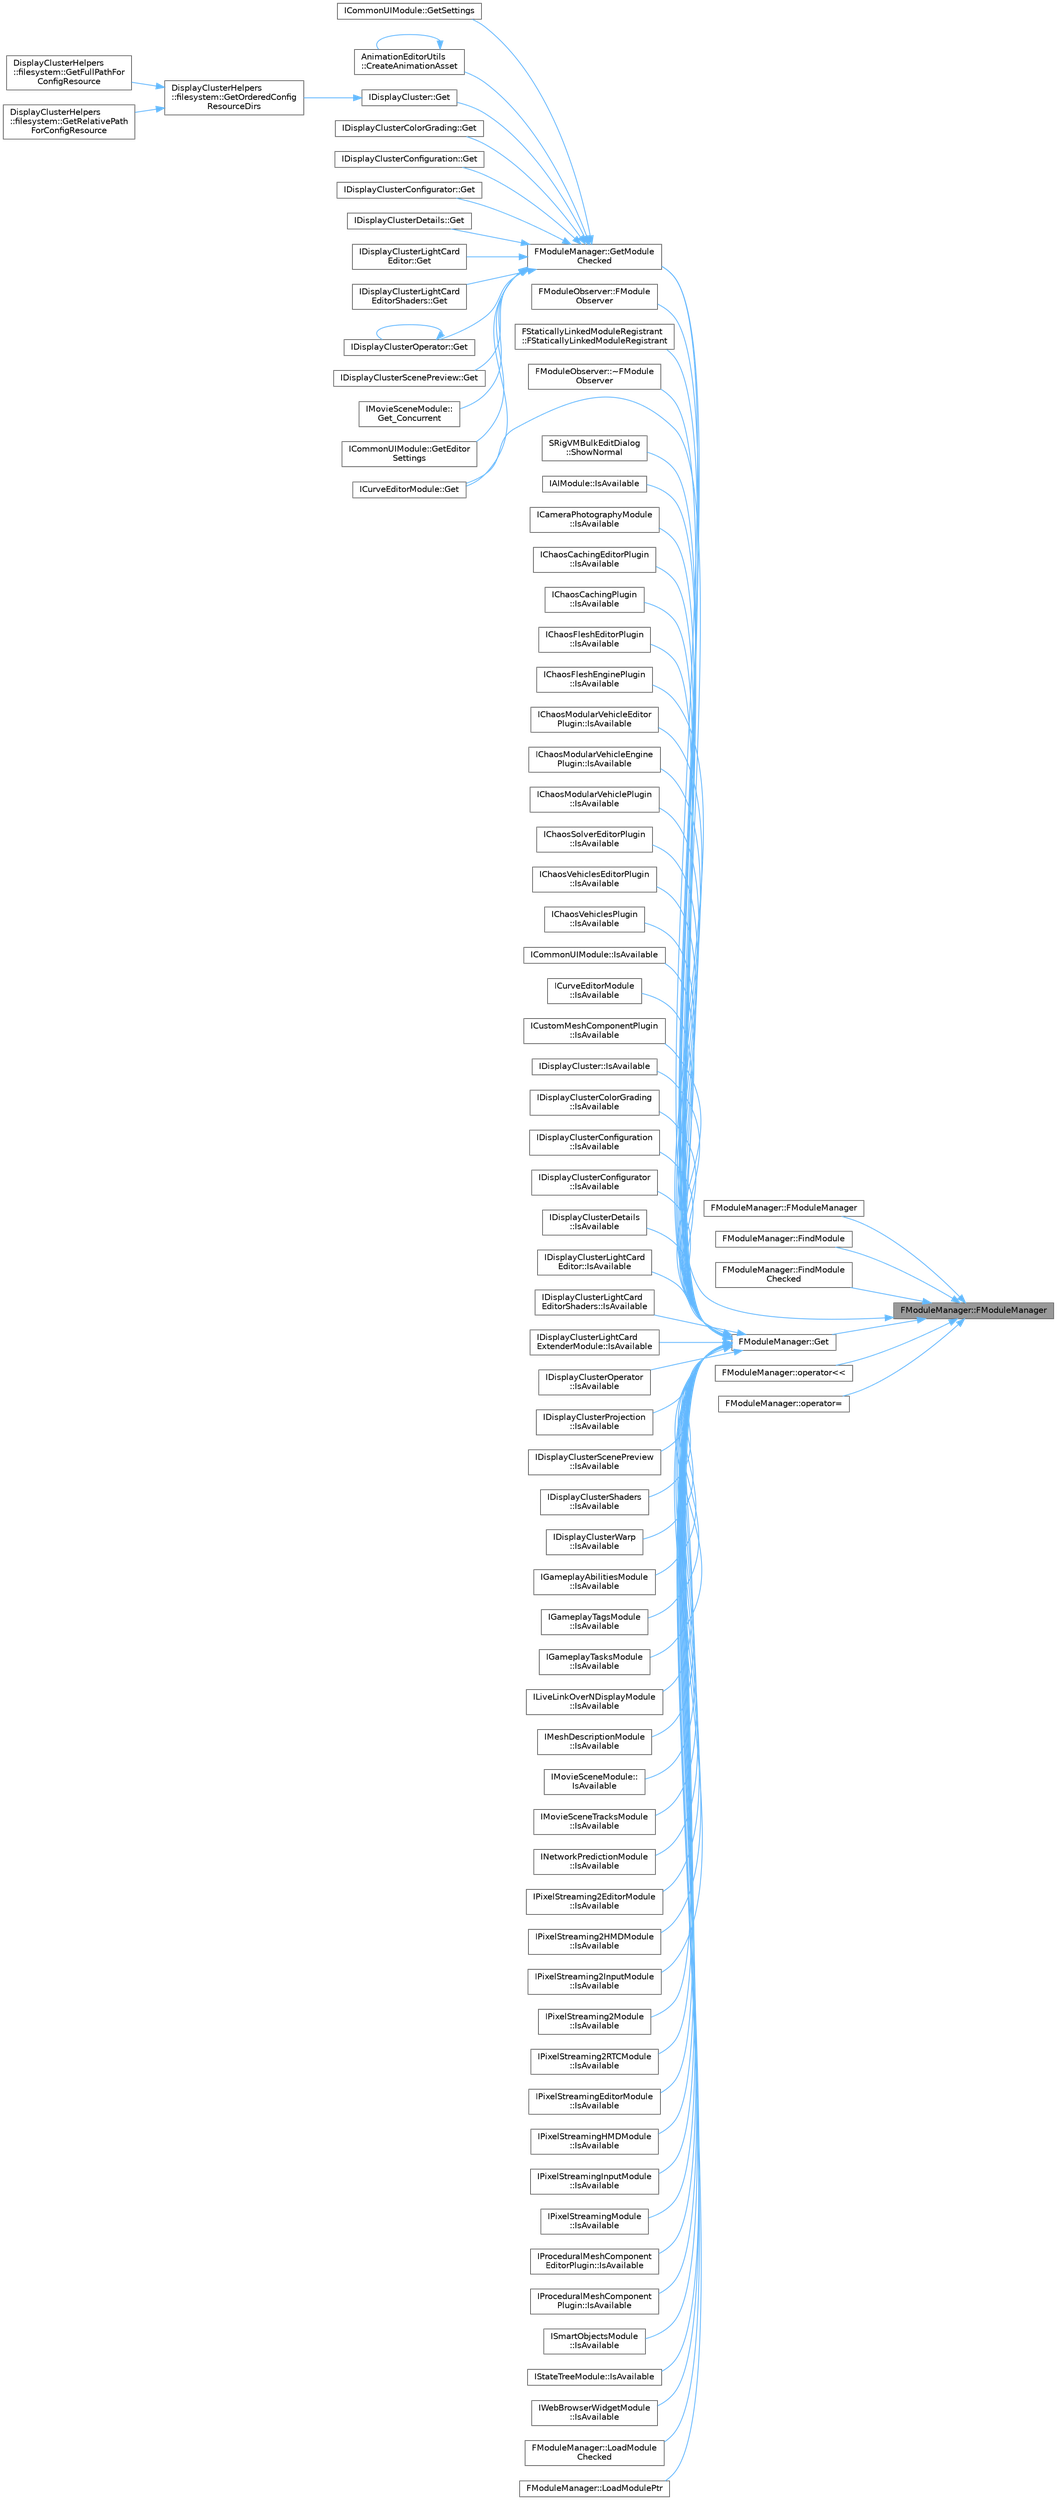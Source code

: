 digraph "FModuleManager::FModuleManager"
{
 // INTERACTIVE_SVG=YES
 // LATEX_PDF_SIZE
  bgcolor="transparent";
  edge [fontname=Helvetica,fontsize=10,labelfontname=Helvetica,labelfontsize=10];
  node [fontname=Helvetica,fontsize=10,shape=box,height=0.2,width=0.4];
  rankdir="RL";
  Node1 [id="Node000001",label="FModuleManager::FModuleManager",height=0.2,width=0.4,color="gray40", fillcolor="grey60", style="filled", fontcolor="black",tooltip="Hidden constructor."];
  Node1 -> Node2 [id="edge1_Node000001_Node000002",dir="back",color="steelblue1",style="solid",tooltip=" "];
  Node2 [id="Node000002",label="FModuleManager::FModuleManager",height=0.2,width=0.4,color="grey40", fillcolor="white", style="filled",URL="$dd/dbe/classFModuleManager.html#ae2bb4759869e86e3c685c16d48680bdd",tooltip=" "];
  Node1 -> Node3 [id="edge2_Node000001_Node000003",dir="back",color="steelblue1",style="solid",tooltip=" "];
  Node3 [id="Node000003",label="FModuleManager::FindModule",height=0.2,width=0.4,color="grey40", fillcolor="white", style="filled",URL="$dd/dbe/classFModuleManager.html#aa03b9ffb36f82f6828bd3f3707898d66",tooltip=" "];
  Node1 -> Node4 [id="edge3_Node000001_Node000004",dir="back",color="steelblue1",style="solid",tooltip=" "];
  Node4 [id="Node000004",label="FModuleManager::FindModule\lChecked",height=0.2,width=0.4,color="grey40", fillcolor="white", style="filled",URL="$dd/dbe/classFModuleManager.html#ad4fb3ef12d1b1179415aa9d62f4549ae",tooltip=" "];
  Node1 -> Node5 [id="edge4_Node000001_Node000005",dir="back",color="steelblue1",style="solid",tooltip=" "];
  Node5 [id="Node000005",label="FModuleManager::Get",height=0.2,width=0.4,color="grey40", fillcolor="white", style="filled",URL="$dd/dbe/classFModuleManager.html#a4035f1cd1c863f7efb0cac6fef1e0706",tooltip="Gets the singleton instance of the module manager."];
  Node5 -> Node6 [id="edge5_Node000005_Node000006",dir="back",color="steelblue1",style="solid",tooltip=" "];
  Node6 [id="Node000006",label="FModuleObserver::FModule\lObserver",height=0.2,width=0.4,color="grey40", fillcolor="white", style="filled",URL="$d1/d08/classFModuleObserver.html#acb58242c6457276d0bef698d114d9971",tooltip="Constructor."];
  Node5 -> Node7 [id="edge6_Node000005_Node000007",dir="back",color="steelblue1",style="solid",tooltip=" "];
  Node7 [id="Node000007",label="FStaticallyLinkedModuleRegistrant\l::FStaticallyLinkedModuleRegistrant",height=0.2,width=0.4,color="grey40", fillcolor="white", style="filled",URL="$d3/d95/classFStaticallyLinkedModuleRegistrant.html#aafaa34abb71e7a26017ee8b0ecc588b8",tooltip="Explicit constructor that registers a statically linked module."];
  Node5 -> Node8 [id="edge7_Node000005_Node000008",dir="back",color="steelblue1",style="solid",tooltip=" "];
  Node8 [id="Node000008",label="FModuleObserver::~FModule\lObserver",height=0.2,width=0.4,color="grey40", fillcolor="white", style="filled",URL="$d1/d08/classFModuleObserver.html#a08b4d0593f591d749bbb8238f32cfbba",tooltip=" "];
  Node5 -> Node9 [id="edge8_Node000005_Node000009",dir="back",color="steelblue1",style="solid",tooltip=" "];
  Node9 [id="Node000009",label="ICurveEditorModule::Get",height=0.2,width=0.4,color="grey40", fillcolor="white", style="filled",URL="$d0/deb/classICurveEditorModule.html#ac5f8c0095488f993c1fef82c553e06b4",tooltip=" "];
  Node5 -> Node10 [id="edge9_Node000005_Node000010",dir="back",color="steelblue1",style="solid",tooltip=" "];
  Node10 [id="Node000010",label="FModuleManager::GetModule\lChecked",height=0.2,width=0.4,color="grey40", fillcolor="white", style="filled",URL="$dd/dbe/classFModuleManager.html#ad6b07e263e8862f6f71891440a632208",tooltip="Gets a module by name, checking to ensure it exists."];
  Node10 -> Node11 [id="edge10_Node000010_Node000011",dir="back",color="steelblue1",style="solid",tooltip=" "];
  Node11 [id="Node000011",label="AnimationEditorUtils\l::CreateAnimationAsset",height=0.2,width=0.4,color="grey40", fillcolor="white", style="filled",URL="$d6/d71/namespaceAnimationEditorUtils.html#af3a8071c018c5633e493934f64450342",tooltip=" "];
  Node11 -> Node11 [id="edge11_Node000011_Node000011",dir="back",color="steelblue1",style="solid",tooltip=" "];
  Node10 -> Node9 [id="edge12_Node000010_Node000009",dir="back",color="steelblue1",style="solid",tooltip=" "];
  Node10 -> Node12 [id="edge13_Node000010_Node000012",dir="back",color="steelblue1",style="solid",tooltip=" "];
  Node12 [id="Node000012",label="IDisplayCluster::Get",height=0.2,width=0.4,color="grey40", fillcolor="white", style="filled",URL="$d0/df1/classIDisplayCluster.html#a79d983d3b29fff99676d183bf17e2213",tooltip="Singleton-like access to this module's interface."];
  Node12 -> Node13 [id="edge14_Node000012_Node000013",dir="back",color="steelblue1",style="solid",tooltip=" "];
  Node13 [id="Node000013",label="DisplayClusterHelpers\l::filesystem::GetOrderedConfig\lResourceDirs",height=0.2,width=0.4,color="grey40", fillcolor="white", style="filled",URL="$d0/d2f/namespaceDisplayClusterHelpers_1_1filesystem.html#ad2328057731a9777f664eef7bb71b018",tooltip="Get ordered search base dirs for resources."];
  Node13 -> Node14 [id="edge15_Node000013_Node000014",dir="back",color="steelblue1",style="solid",tooltip=" "];
  Node14 [id="Node000014",label="DisplayClusterHelpers\l::filesystem::GetFullPathFor\lConfigResource",height=0.2,width=0.4,color="grey40", fillcolor="white", style="filled",URL="$d0/d2f/namespaceDisplayClusterHelpers_1_1filesystem.html#a99327908fd610ff6dc8c0fb4a3725fb6",tooltip=" "];
  Node13 -> Node15 [id="edge16_Node000013_Node000015",dir="back",color="steelblue1",style="solid",tooltip=" "];
  Node15 [id="Node000015",label="DisplayClusterHelpers\l::filesystem::GetRelativePath\lForConfigResource",height=0.2,width=0.4,color="grey40", fillcolor="white", style="filled",URL="$d0/d2f/namespaceDisplayClusterHelpers_1_1filesystem.html#a0db99ab7b81af7ac0cb02f865f63bc48",tooltip="Getting the relative path to an external file."];
  Node10 -> Node16 [id="edge17_Node000010_Node000016",dir="back",color="steelblue1",style="solid",tooltip=" "];
  Node16 [id="Node000016",label="IDisplayClusterColorGrading::Get",height=0.2,width=0.4,color="grey40", fillcolor="white", style="filled",URL="$db/d99/classIDisplayClusterColorGrading.html#a8f864ce315cafca21a956cc047558433",tooltip="Singleton-like access to this module's interface."];
  Node10 -> Node17 [id="edge18_Node000010_Node000017",dir="back",color="steelblue1",style="solid",tooltip=" "];
  Node17 [id="Node000017",label="IDisplayClusterConfiguration::Get",height=0.2,width=0.4,color="grey40", fillcolor="white", style="filled",URL="$dd/d82/classIDisplayClusterConfiguration.html#afb71b76df02d411f9e30d97bbedc1338",tooltip="Singleton-like access to this module's interface."];
  Node10 -> Node18 [id="edge19_Node000010_Node000018",dir="back",color="steelblue1",style="solid",tooltip=" "];
  Node18 [id="Node000018",label="IDisplayClusterConfigurator::Get",height=0.2,width=0.4,color="grey40", fillcolor="white", style="filled",URL="$d6/d2c/classIDisplayClusterConfigurator.html#a3866e85523a9300d91e13c1487a65c9f",tooltip="Singleton-like access to this module's interface."];
  Node10 -> Node19 [id="edge20_Node000010_Node000019",dir="back",color="steelblue1",style="solid",tooltip=" "];
  Node19 [id="Node000019",label="IDisplayClusterDetails::Get",height=0.2,width=0.4,color="grey40", fillcolor="white", style="filled",URL="$dc/d35/classIDisplayClusterDetails.html#a8cd0237bb2011fce208ad9686ab3683f",tooltip="Singleton-like access to this module's interface."];
  Node10 -> Node20 [id="edge21_Node000010_Node000020",dir="back",color="steelblue1",style="solid",tooltip=" "];
  Node20 [id="Node000020",label="IDisplayClusterLightCard\lEditor::Get",height=0.2,width=0.4,color="grey40", fillcolor="white", style="filled",URL="$d5/ddb/classIDisplayClusterLightCardEditor.html#af10f5ab189a0518982b9ab0a03fb1dc9",tooltip="Singleton-like access to this module's interface."];
  Node10 -> Node21 [id="edge22_Node000010_Node000021",dir="back",color="steelblue1",style="solid",tooltip=" "];
  Node21 [id="Node000021",label="IDisplayClusterLightCard\lEditorShaders::Get",height=0.2,width=0.4,color="grey40", fillcolor="white", style="filled",URL="$d8/d59/classIDisplayClusterLightCardEditorShaders.html#a460262ea02f19eca3159665bad1def62",tooltip="Singleton-like access to this module's interface."];
  Node10 -> Node22 [id="edge23_Node000010_Node000022",dir="back",color="steelblue1",style="solid",tooltip=" "];
  Node22 [id="Node000022",label="IDisplayClusterOperator::Get",height=0.2,width=0.4,color="grey40", fillcolor="white", style="filled",URL="$d3/d6e/classIDisplayClusterOperator.html#a8d57708f4db41139a9976b785b972aef",tooltip="Singleton-like access to this module's interface."];
  Node22 -> Node22 [id="edge24_Node000022_Node000022",dir="back",color="steelblue1",style="solid",tooltip=" "];
  Node10 -> Node23 [id="edge25_Node000010_Node000023",dir="back",color="steelblue1",style="solid",tooltip=" "];
  Node23 [id="Node000023",label="IDisplayClusterScenePreview::Get",height=0.2,width=0.4,color="grey40", fillcolor="white", style="filled",URL="$d4/de8/classIDisplayClusterScenePreview.html#a3833988c76ef2d02b0183bb036b9dce0",tooltip="Singleton-like access to this module's interface."];
  Node10 -> Node24 [id="edge26_Node000010_Node000024",dir="back",color="steelblue1",style="solid",tooltip=" "];
  Node24 [id="Node000024",label="IMovieSceneModule::\lGet_Concurrent",height=0.2,width=0.4,color="grey40", fillcolor="white", style="filled",URL="$d3/d7d/classIMovieSceneModule.html#a2ec9006b8d50a997dc03c48850b065b1",tooltip=" "];
  Node10 -> Node25 [id="edge27_Node000010_Node000025",dir="back",color="steelblue1",style="solid",tooltip=" "];
  Node25 [id="Node000025",label="ICommonUIModule::GetEditor\lSettings",height=0.2,width=0.4,color="grey40", fillcolor="white", style="filled",URL="$da/d7f/classICommonUIModule.html#a7c06c1ff3af106f7532289780e9d13be",tooltip=" "];
  Node10 -> Node26 [id="edge28_Node000010_Node000026",dir="back",color="steelblue1",style="solid",tooltip=" "];
  Node26 [id="Node000026",label="ICommonUIModule::GetSettings",height=0.2,width=0.4,color="grey40", fillcolor="white", style="filled",URL="$da/d7f/classICommonUIModule.html#a0ff413aff5bf3be3b0305bd29e6931f9",tooltip=" "];
  Node5 -> Node27 [id="edge29_Node000005_Node000027",dir="back",color="steelblue1",style="solid",tooltip=" "];
  Node27 [id="Node000027",label="IAIModule::IsAvailable",height=0.2,width=0.4,color="grey40", fillcolor="white", style="filled",URL="$d3/dfd/classIAIModule.html#acc0a776a1f022416568e9ab3ebe5b102",tooltip="Checks to see if this module is loaded and ready."];
  Node5 -> Node28 [id="edge30_Node000005_Node000028",dir="back",color="steelblue1",style="solid",tooltip=" "];
  Node28 [id="Node000028",label="ICameraPhotographyModule\l::IsAvailable",height=0.2,width=0.4,color="grey40", fillcolor="white", style="filled",URL="$da/de1/classICameraPhotographyModule.html#a2c200671549fe8678555936dd9162ae5",tooltip="Checks to see if this module is loaded and ready."];
  Node5 -> Node29 [id="edge31_Node000005_Node000029",dir="back",color="steelblue1",style="solid",tooltip=" "];
  Node29 [id="Node000029",label="IChaosCachingEditorPlugin\l::IsAvailable",height=0.2,width=0.4,color="grey40", fillcolor="white", style="filled",URL="$dc/d73/classIChaosCachingEditorPlugin.html#a2d96c7fa47c81957ab92eb43820fa09d",tooltip="Checks to see if this module is loaded and ready."];
  Node5 -> Node30 [id="edge32_Node000005_Node000030",dir="back",color="steelblue1",style="solid",tooltip=" "];
  Node30 [id="Node000030",label="IChaosCachingPlugin\l::IsAvailable",height=0.2,width=0.4,color="grey40", fillcolor="white", style="filled",URL="$d0/de3/classIChaosCachingPlugin.html#a718d9138bdfdad62ebeb0ba560707833",tooltip="Checks to see if this module is loaded and ready."];
  Node5 -> Node31 [id="edge33_Node000005_Node000031",dir="back",color="steelblue1",style="solid",tooltip=" "];
  Node31 [id="Node000031",label="IChaosFleshEditorPlugin\l::IsAvailable",height=0.2,width=0.4,color="grey40", fillcolor="white", style="filled",URL="$d2/d5f/classIChaosFleshEditorPlugin.html#af15d766136131348e0d50241902f5602",tooltip="Checks to see if this module is loaded and ready."];
  Node5 -> Node32 [id="edge34_Node000005_Node000032",dir="back",color="steelblue1",style="solid",tooltip=" "];
  Node32 [id="Node000032",label="IChaosFleshEnginePlugin\l::IsAvailable",height=0.2,width=0.4,color="grey40", fillcolor="white", style="filled",URL="$d3/d8a/classIChaosFleshEnginePlugin.html#afe1877c4e42b12aeebabc620e0f06c95",tooltip="Checks to see if this module is loaded and ready."];
  Node5 -> Node33 [id="edge35_Node000005_Node000033",dir="back",color="steelblue1",style="solid",tooltip=" "];
  Node33 [id="Node000033",label="IChaosModularVehicleEditor\lPlugin::IsAvailable",height=0.2,width=0.4,color="grey40", fillcolor="white", style="filled",URL="$df/d3b/classIChaosModularVehicleEditorPlugin.html#a9e67056a0fdf05ac39735b1ccb856007",tooltip="Checks to see if this module is loaded and ready."];
  Node5 -> Node34 [id="edge36_Node000005_Node000034",dir="back",color="steelblue1",style="solid",tooltip=" "];
  Node34 [id="Node000034",label="IChaosModularVehicleEngine\lPlugin::IsAvailable",height=0.2,width=0.4,color="grey40", fillcolor="white", style="filled",URL="$d1/d49/classIChaosModularVehicleEnginePlugin.html#a82ecd87de7fe7e5ffefac6ddcc972b40",tooltip="Checks to see if this module is loaded and ready."];
  Node5 -> Node35 [id="edge37_Node000005_Node000035",dir="back",color="steelblue1",style="solid",tooltip=" "];
  Node35 [id="Node000035",label="IChaosModularVehiclePlugin\l::IsAvailable",height=0.2,width=0.4,color="grey40", fillcolor="white", style="filled",URL="$dd/d7b/classIChaosModularVehiclePlugin.html#acbfc33fa38a68f4f1bf311395c58eee9",tooltip="Checks to see if this module is loaded and ready."];
  Node5 -> Node36 [id="edge38_Node000005_Node000036",dir="back",color="steelblue1",style="solid",tooltip=" "];
  Node36 [id="Node000036",label="IChaosSolverEditorPlugin\l::IsAvailable",height=0.2,width=0.4,color="grey40", fillcolor="white", style="filled",URL="$d6/de1/classIChaosSolverEditorPlugin.html#a0b9e0f9a479605983e300f3469b72997",tooltip="Checks to see if this module is loaded and ready."];
  Node5 -> Node37 [id="edge39_Node000005_Node000037",dir="back",color="steelblue1",style="solid",tooltip=" "];
  Node37 [id="Node000037",label="IChaosVehiclesEditorPlugin\l::IsAvailable",height=0.2,width=0.4,color="grey40", fillcolor="white", style="filled",URL="$d1/dd8/classIChaosVehiclesEditorPlugin.html#af9d15dd52485711782d55a26b480edf1",tooltip="Checks to see if this module is loaded and ready."];
  Node5 -> Node38 [id="edge40_Node000005_Node000038",dir="back",color="steelblue1",style="solid",tooltip=" "];
  Node38 [id="Node000038",label="IChaosVehiclesPlugin\l::IsAvailable",height=0.2,width=0.4,color="grey40", fillcolor="white", style="filled",URL="$d8/d63/classIChaosVehiclesPlugin.html#a20d73df34cf88892230791501ba7f25f",tooltip="Checks to see if this module is loaded and ready."];
  Node5 -> Node39 [id="edge41_Node000005_Node000039",dir="back",color="steelblue1",style="solid",tooltip=" "];
  Node39 [id="Node000039",label="ICommonUIModule::IsAvailable",height=0.2,width=0.4,color="grey40", fillcolor="white", style="filled",URL="$da/d7f/classICommonUIModule.html#a3e6566bd9cbadc19c4ba66b64aed6293",tooltip="Checks to see if this module is loaded and ready."];
  Node5 -> Node40 [id="edge42_Node000005_Node000040",dir="back",color="steelblue1",style="solid",tooltip=" "];
  Node40 [id="Node000040",label="ICurveEditorModule\l::IsAvailable",height=0.2,width=0.4,color="grey40", fillcolor="white", style="filled",URL="$d0/deb/classICurveEditorModule.html#a071df98ed548839a889f3ff40f42625d",tooltip=" "];
  Node5 -> Node41 [id="edge43_Node000005_Node000041",dir="back",color="steelblue1",style="solid",tooltip=" "];
  Node41 [id="Node000041",label="ICustomMeshComponentPlugin\l::IsAvailable",height=0.2,width=0.4,color="grey40", fillcolor="white", style="filled",URL="$d0/dff/classICustomMeshComponentPlugin.html#ae264a9cad86216d0ad8872df34c34288",tooltip="Checks to see if this module is loaded and ready."];
  Node5 -> Node42 [id="edge44_Node000005_Node000042",dir="back",color="steelblue1",style="solid",tooltip=" "];
  Node42 [id="Node000042",label="IDisplayCluster::IsAvailable",height=0.2,width=0.4,color="grey40", fillcolor="white", style="filled",URL="$d0/df1/classIDisplayCluster.html#a7ae7d1df7ea0ce68319c1c26039532db",tooltip="Checks to see if this module is loaded and ready."];
  Node5 -> Node43 [id="edge45_Node000005_Node000043",dir="back",color="steelblue1",style="solid",tooltip=" "];
  Node43 [id="Node000043",label="IDisplayClusterColorGrading\l::IsAvailable",height=0.2,width=0.4,color="grey40", fillcolor="white", style="filled",URL="$db/d99/classIDisplayClusterColorGrading.html#a44312c153d13d5228b649107ee2f23f0",tooltip="Checks to see if this module is loaded and ready."];
  Node5 -> Node44 [id="edge46_Node000005_Node000044",dir="back",color="steelblue1",style="solid",tooltip=" "];
  Node44 [id="Node000044",label="IDisplayClusterConfiguration\l::IsAvailable",height=0.2,width=0.4,color="grey40", fillcolor="white", style="filled",URL="$dd/d82/classIDisplayClusterConfiguration.html#a9d670ffdf5571c1477b533dcd9224683",tooltip="Checks to see if this module is loaded and ready."];
  Node5 -> Node45 [id="edge47_Node000005_Node000045",dir="back",color="steelblue1",style="solid",tooltip=" "];
  Node45 [id="Node000045",label="IDisplayClusterConfigurator\l::IsAvailable",height=0.2,width=0.4,color="grey40", fillcolor="white", style="filled",URL="$d6/d2c/classIDisplayClusterConfigurator.html#aab904872ac842d6c0add267a8a00e809",tooltip="Checks to see if this module is loaded and ready."];
  Node5 -> Node46 [id="edge48_Node000005_Node000046",dir="back",color="steelblue1",style="solid",tooltip=" "];
  Node46 [id="Node000046",label="IDisplayClusterDetails\l::IsAvailable",height=0.2,width=0.4,color="grey40", fillcolor="white", style="filled",URL="$dc/d35/classIDisplayClusterDetails.html#a6bb9a00574b328731dd2258801cbe8a2",tooltip="Checks to see if this module is loaded and ready."];
  Node5 -> Node47 [id="edge49_Node000005_Node000047",dir="back",color="steelblue1",style="solid",tooltip=" "];
  Node47 [id="Node000047",label="IDisplayClusterLightCard\lEditor::IsAvailable",height=0.2,width=0.4,color="grey40", fillcolor="white", style="filled",URL="$d5/ddb/classIDisplayClusterLightCardEditor.html#ad7f8bcd6884188d44728326aabc8e495",tooltip="Checks to see if this module is loaded and ready."];
  Node5 -> Node48 [id="edge50_Node000005_Node000048",dir="back",color="steelblue1",style="solid",tooltip=" "];
  Node48 [id="Node000048",label="IDisplayClusterLightCard\lEditorShaders::IsAvailable",height=0.2,width=0.4,color="grey40", fillcolor="white", style="filled",URL="$d8/d59/classIDisplayClusterLightCardEditorShaders.html#a90500a99d9e477d4dc15e51562051d93",tooltip="Checks to see if this module is loaded and ready."];
  Node5 -> Node49 [id="edge51_Node000005_Node000049",dir="back",color="steelblue1",style="solid",tooltip=" "];
  Node49 [id="Node000049",label="IDisplayClusterLightCard\lExtenderModule::IsAvailable",height=0.2,width=0.4,color="grey40", fillcolor="white", style="filled",URL="$d9/db7/classIDisplayClusterLightCardExtenderModule.html#a790ef1bb12ce1a36e3cdcc817f0ade18",tooltip="Checks to see if this module is loaded and ready."];
  Node5 -> Node50 [id="edge52_Node000005_Node000050",dir="back",color="steelblue1",style="solid",tooltip=" "];
  Node50 [id="Node000050",label="IDisplayClusterOperator\l::IsAvailable",height=0.2,width=0.4,color="grey40", fillcolor="white", style="filled",URL="$d3/d6e/classIDisplayClusterOperator.html#ae5c9faf2adb17e2aeb4ac8f45da718cb",tooltip="Checks to see if this module is loaded and ready."];
  Node5 -> Node51 [id="edge53_Node000005_Node000051",dir="back",color="steelblue1",style="solid",tooltip=" "];
  Node51 [id="Node000051",label="IDisplayClusterProjection\l::IsAvailable",height=0.2,width=0.4,color="grey40", fillcolor="white", style="filled",URL="$d0/d7c/classIDisplayClusterProjection.html#aa515ffb0e92c07bacf94557b63e2b78b",tooltip="Checks to see if this module is loaded and ready."];
  Node5 -> Node52 [id="edge54_Node000005_Node000052",dir="back",color="steelblue1",style="solid",tooltip=" "];
  Node52 [id="Node000052",label="IDisplayClusterScenePreview\l::IsAvailable",height=0.2,width=0.4,color="grey40", fillcolor="white", style="filled",URL="$d4/de8/classIDisplayClusterScenePreview.html#a34c35baf9eeaed1bc819ddf0698fcd38",tooltip="Checks to see if this module is loaded and ready."];
  Node5 -> Node53 [id="edge55_Node000005_Node000053",dir="back",color="steelblue1",style="solid",tooltip=" "];
  Node53 [id="Node000053",label="IDisplayClusterShaders\l::IsAvailable",height=0.2,width=0.4,color="grey40", fillcolor="white", style="filled",URL="$d1/dd3/classIDisplayClusterShaders.html#a4b13c584e18fce63210d844433bd3a3b",tooltip="Checks to see if this module is loaded and ready."];
  Node5 -> Node54 [id="edge56_Node000005_Node000054",dir="back",color="steelblue1",style="solid",tooltip=" "];
  Node54 [id="Node000054",label="IDisplayClusterWarp\l::IsAvailable",height=0.2,width=0.4,color="grey40", fillcolor="white", style="filled",URL="$da/df8/classIDisplayClusterWarp.html#aa2db86abfdc3fb436d43fa8eb428c2dd",tooltip="Checks to see if this module is loaded and ready."];
  Node5 -> Node55 [id="edge57_Node000005_Node000055",dir="back",color="steelblue1",style="solid",tooltip=" "];
  Node55 [id="Node000055",label="IGameplayAbilitiesModule\l::IsAvailable",height=0.2,width=0.4,color="grey40", fillcolor="white", style="filled",URL="$d4/d9a/classIGameplayAbilitiesModule.html#af95b31b61b14a0a0bc6893d84ab57806",tooltip="Checks to see if this module is loaded and ready."];
  Node5 -> Node56 [id="edge58_Node000005_Node000056",dir="back",color="steelblue1",style="solid",tooltip=" "];
  Node56 [id="Node000056",label="IGameplayTagsModule\l::IsAvailable",height=0.2,width=0.4,color="grey40", fillcolor="white", style="filled",URL="$d4/d32/classIGameplayTagsModule.html#a6b48c76404c3bd15402a95f305067d18",tooltip="Checks to see if this module is loaded and ready."];
  Node5 -> Node57 [id="edge59_Node000005_Node000057",dir="back",color="steelblue1",style="solid",tooltip=" "];
  Node57 [id="Node000057",label="IGameplayTasksModule\l::IsAvailable",height=0.2,width=0.4,color="grey40", fillcolor="white", style="filled",URL="$d0/dc7/classIGameplayTasksModule.html#a8cd878382cf9c5d86a158a40971ff18e",tooltip="Checks to see if this module is loaded and ready."];
  Node5 -> Node58 [id="edge60_Node000005_Node000058",dir="back",color="steelblue1",style="solid",tooltip=" "];
  Node58 [id="Node000058",label="ILiveLinkOverNDisplayModule\l::IsAvailable",height=0.2,width=0.4,color="grey40", fillcolor="white", style="filled",URL="$d9/de1/classILiveLinkOverNDisplayModule.html#ad94b9dff1217ae154d28052f9f04e0bc",tooltip=" "];
  Node5 -> Node59 [id="edge61_Node000005_Node000059",dir="back",color="steelblue1",style="solid",tooltip=" "];
  Node59 [id="Node000059",label="IMeshDescriptionModule\l::IsAvailable",height=0.2,width=0.4,color="grey40", fillcolor="white", style="filled",URL="$dd/d5f/classIMeshDescriptionModule.html#aba2c9414835ed701fc72b9b0cdc7b19b",tooltip="Checks to see if this module is loaded and ready."];
  Node5 -> Node60 [id="edge62_Node000005_Node000060",dir="back",color="steelblue1",style="solid",tooltip=" "];
  Node60 [id="Node000060",label="IMovieSceneModule::\lIsAvailable",height=0.2,width=0.4,color="grey40", fillcolor="white", style="filled",URL="$d3/d7d/classIMovieSceneModule.html#a0576705324370d96265bffea09c2d2af",tooltip="Checks to see if this module is loaded and ready."];
  Node5 -> Node61 [id="edge63_Node000005_Node000061",dir="back",color="steelblue1",style="solid",tooltip=" "];
  Node61 [id="Node000061",label="IMovieSceneTracksModule\l::IsAvailable",height=0.2,width=0.4,color="grey40", fillcolor="white", style="filled",URL="$d9/dde/classIMovieSceneTracksModule.html#a815c9bbd884c2c062c86962e5239b311",tooltip="Checks to see if this module is loaded and ready."];
  Node5 -> Node62 [id="edge64_Node000005_Node000062",dir="back",color="steelblue1",style="solid",tooltip=" "];
  Node62 [id="Node000062",label="INetworkPredictionModule\l::IsAvailable",height=0.2,width=0.4,color="grey40", fillcolor="white", style="filled",URL="$d1/d43/classINetworkPredictionModule.html#abe0964d65f5114512e21048de0bf7705",tooltip="Checks to see if this module is loaded and ready."];
  Node5 -> Node63 [id="edge65_Node000005_Node000063",dir="back",color="steelblue1",style="solid",tooltip=" "];
  Node63 [id="Node000063",label="IPixelStreaming2EditorModule\l::IsAvailable",height=0.2,width=0.4,color="grey40", fillcolor="white", style="filled",URL="$d9/df6/classIPixelStreaming2EditorModule.html#a0aadcf29fe53719a544668e8773f96b2",tooltip="Checks to see if this module is loaded."];
  Node5 -> Node64 [id="edge66_Node000005_Node000064",dir="back",color="steelblue1",style="solid",tooltip=" "];
  Node64 [id="Node000064",label="IPixelStreaming2HMDModule\l::IsAvailable",height=0.2,width=0.4,color="grey40", fillcolor="white", style="filled",URL="$d3/d57/classIPixelStreaming2HMDModule.html#a362f4217e85bfbf88e32c8d7bfe5781f",tooltip="Checks to see if this module is loaded."];
  Node5 -> Node65 [id="edge67_Node000005_Node000065",dir="back",color="steelblue1",style="solid",tooltip=" "];
  Node65 [id="Node000065",label="IPixelStreaming2InputModule\l::IsAvailable",height=0.2,width=0.4,color="grey40", fillcolor="white", style="filled",URL="$d4/d99/classIPixelStreaming2InputModule.html#a9ed86fb2110206f045e8ef1d112dc9b2",tooltip="Checks to see if this module is loaded."];
  Node5 -> Node66 [id="edge68_Node000005_Node000066",dir="back",color="steelblue1",style="solid",tooltip=" "];
  Node66 [id="Node000066",label="IPixelStreaming2Module\l::IsAvailable",height=0.2,width=0.4,color="grey40", fillcolor="white", style="filled",URL="$dd/dca/classIPixelStreaming2Module.html#a39922ea7861901b09231b3bb4b7517b9",tooltip="Checks to see if this module is loaded."];
  Node5 -> Node67 [id="edge69_Node000005_Node000067",dir="back",color="steelblue1",style="solid",tooltip=" "];
  Node67 [id="Node000067",label="IPixelStreaming2RTCModule\l::IsAvailable",height=0.2,width=0.4,color="grey40", fillcolor="white", style="filled",URL="$d3/d9c/classIPixelStreaming2RTCModule.html#a3a18401bd06b526d88e84e9c05045577",tooltip="Checks to see if this module is loaded."];
  Node5 -> Node68 [id="edge70_Node000005_Node000068",dir="back",color="steelblue1",style="solid",tooltip=" "];
  Node68 [id="Node000068",label="IPixelStreamingEditorModule\l::IsAvailable",height=0.2,width=0.4,color="grey40", fillcolor="white", style="filled",URL="$d8/d86/classIPixelStreamingEditorModule.html#a84d3bafa8a7495264485462ddc329af2",tooltip="Checks to see if this module is loaded."];
  Node5 -> Node69 [id="edge71_Node000005_Node000069",dir="back",color="steelblue1",style="solid",tooltip=" "];
  Node69 [id="Node000069",label="IPixelStreamingHMDModule\l::IsAvailable",height=0.2,width=0.4,color="grey40", fillcolor="white", style="filled",URL="$de/df9/classIPixelStreamingHMDModule.html#a5e302203a1b18837290031a570e6679a",tooltip="Checks to see if this module is loaded."];
  Node5 -> Node70 [id="edge72_Node000005_Node000070",dir="back",color="steelblue1",style="solid",tooltip=" "];
  Node70 [id="Node000070",label="IPixelStreamingInputModule\l::IsAvailable",height=0.2,width=0.4,color="grey40", fillcolor="white", style="filled",URL="$d5/dd0/classIPixelStreamingInputModule.html#a831421d91868d4576a04ae6599a6984f",tooltip="Checks to see if this module is loaded."];
  Node5 -> Node71 [id="edge73_Node000005_Node000071",dir="back",color="steelblue1",style="solid",tooltip=" "];
  Node71 [id="Node000071",label="IPixelStreamingModule\l::IsAvailable",height=0.2,width=0.4,color="grey40", fillcolor="white", style="filled",URL="$d9/d0e/classIPixelStreamingModule.html#ab276e164c1bceb509bc14803efd19287",tooltip="Checks to see if this module is loaded."];
  Node5 -> Node72 [id="edge74_Node000005_Node000072",dir="back",color="steelblue1",style="solid",tooltip=" "];
  Node72 [id="Node000072",label="IProceduralMeshComponent\lEditorPlugin::IsAvailable",height=0.2,width=0.4,color="grey40", fillcolor="white", style="filled",URL="$d4/db2/classIProceduralMeshComponentEditorPlugin.html#ac16d5170ecbae800dc551d32462ec049",tooltip="Checks to see if this module is loaded and ready."];
  Node5 -> Node73 [id="edge75_Node000005_Node000073",dir="back",color="steelblue1",style="solid",tooltip=" "];
  Node73 [id="Node000073",label="IProceduralMeshComponent\lPlugin::IsAvailable",height=0.2,width=0.4,color="grey40", fillcolor="white", style="filled",URL="$d0/d44/classIProceduralMeshComponentPlugin.html#a86c7e74144c4743d3054f5237d7cf275",tooltip="Checks to see if this module is loaded and ready."];
  Node5 -> Node74 [id="edge76_Node000005_Node000074",dir="back",color="steelblue1",style="solid",tooltip=" "];
  Node74 [id="Node000074",label="ISmartObjectsModule\l::IsAvailable",height=0.2,width=0.4,color="grey40", fillcolor="white", style="filled",URL="$d6/d2d/classISmartObjectsModule.html#a8c2aaa353c7ef2ffecdd3bda7e3f0fe6",tooltip="Checks to see if this module is loaded and ready."];
  Node5 -> Node75 [id="edge77_Node000005_Node000075",dir="back",color="steelblue1",style="solid",tooltip=" "];
  Node75 [id="Node000075",label="IStateTreeModule::IsAvailable",height=0.2,width=0.4,color="grey40", fillcolor="white", style="filled",URL="$d8/ddd/classIStateTreeModule.html#a3448e2b42740f6d0ea244364aa0453e1",tooltip="Checks to see if this module is loaded and ready."];
  Node5 -> Node76 [id="edge78_Node000005_Node000076",dir="back",color="steelblue1",style="solid",tooltip=" "];
  Node76 [id="Node000076",label="IWebBrowserWidgetModule\l::IsAvailable",height=0.2,width=0.4,color="grey40", fillcolor="white", style="filled",URL="$d5/d8e/classIWebBrowserWidgetModule.html#ac03df7c4e82c96afa7e7dcfa5843d86b",tooltip="Checks to see if this module is loaded and ready."];
  Node5 -> Node77 [id="edge79_Node000005_Node000077",dir="back",color="steelblue1",style="solid",tooltip=" "];
  Node77 [id="Node000077",label="FModuleManager::LoadModule\lChecked",height=0.2,width=0.4,color="grey40", fillcolor="white", style="filled",URL="$dd/dbe/classFModuleManager.html#a9e3e37bbf30592b85686b26e43c4af43",tooltip="Loads a module by name, checking to ensure it exists."];
  Node5 -> Node78 [id="edge80_Node000005_Node000078",dir="back",color="steelblue1",style="solid",tooltip=" "];
  Node78 [id="Node000078",label="FModuleManager::LoadModulePtr",height=0.2,width=0.4,color="grey40", fillcolor="white", style="filled",URL="$dd/dbe/classFModuleManager.html#a4e6176f14e7387d8d071d101b5697449",tooltip="Loads a module by name."];
  Node5 -> Node79 [id="edge81_Node000005_Node000079",dir="back",color="steelblue1",style="solid",tooltip=" "];
  Node79 [id="Node000079",label="SRigVMBulkEditDialog\l::ShowNormal",height=0.2,width=0.4,color="grey40", fillcolor="white", style="filled",URL="$d2/db6/classSRigVMBulkEditDialog.html#acd730034dabd2e12a524b8f9cc21e547",tooltip=" "];
  Node1 -> Node10 [id="edge82_Node000001_Node000010",dir="back",color="steelblue1",style="solid",tooltip=" "];
  Node1 -> Node80 [id="edge83_Node000001_Node000080",dir="back",color="steelblue1",style="solid",tooltip=" "];
  Node80 [id="Node000080",label="FModuleManager::operator\<\<",height=0.2,width=0.4,color="grey40", fillcolor="white", style="filled",URL="$dd/dbe/classFModuleManager.html#af5c23c1a7c448299e99e2cf906058670",tooltip=" "];
  Node1 -> Node81 [id="edge84_Node000001_Node000081",dir="back",color="steelblue1",style="solid",tooltip=" "];
  Node81 [id="Node000081",label="FModuleManager::operator=",height=0.2,width=0.4,color="grey40", fillcolor="white", style="filled",URL="$dd/dbe/classFModuleManager.html#ac736c53de9c4021bbf601eac4e2733c8",tooltip=" "];
}
